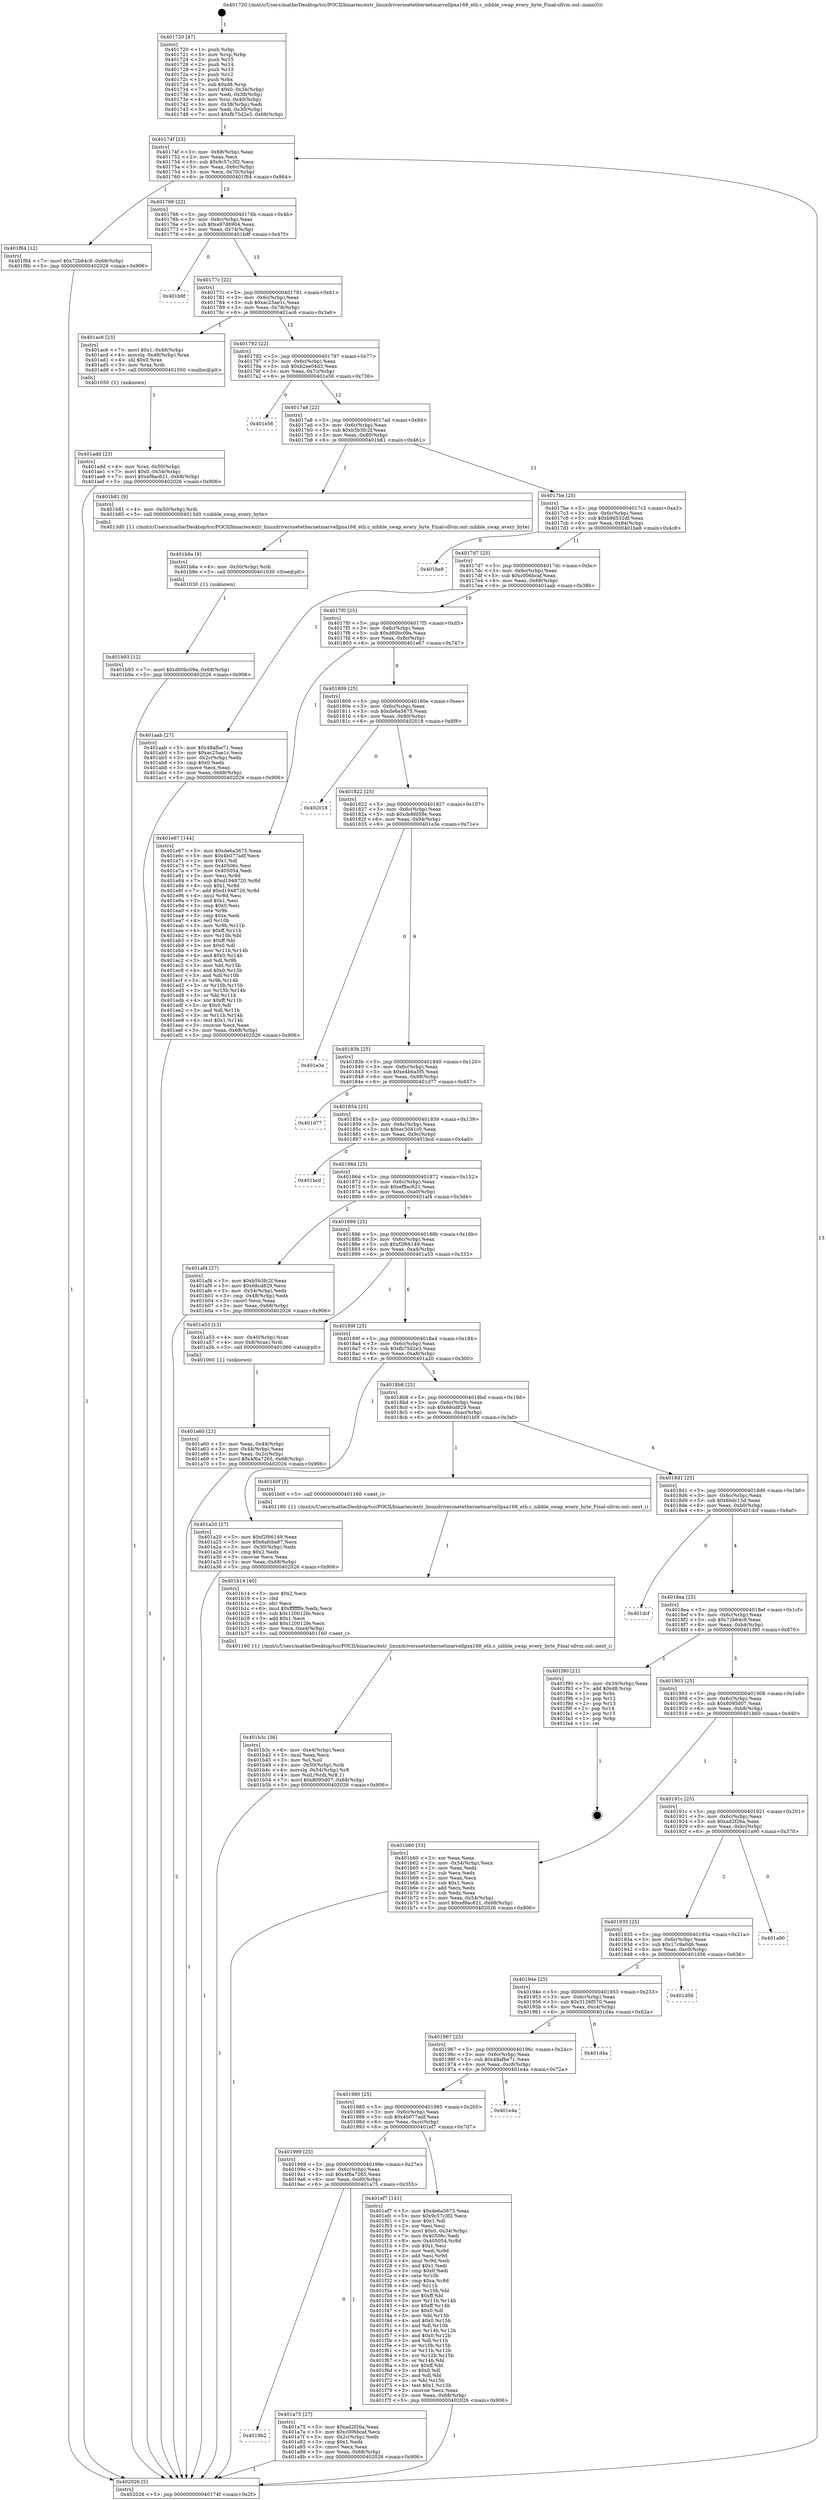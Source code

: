 digraph "0x401720" {
  label = "0x401720 (/mnt/c/Users/mathe/Desktop/tcc/POCII/binaries/extr_linuxdriversnetethernetmarvellpxa168_eth.c_nibble_swap_every_byte_Final-ollvm.out::main(0))"
  labelloc = "t"
  node[shape=record]

  Entry [label="",width=0.3,height=0.3,shape=circle,fillcolor=black,style=filled]
  "0x40174f" [label="{
     0x40174f [23]\l
     | [instrs]\l
     &nbsp;&nbsp;0x40174f \<+3\>: mov -0x68(%rbp),%eax\l
     &nbsp;&nbsp;0x401752 \<+2\>: mov %eax,%ecx\l
     &nbsp;&nbsp;0x401754 \<+6\>: sub $0x9c57c3f2,%ecx\l
     &nbsp;&nbsp;0x40175a \<+3\>: mov %eax,-0x6c(%rbp)\l
     &nbsp;&nbsp;0x40175d \<+3\>: mov %ecx,-0x70(%rbp)\l
     &nbsp;&nbsp;0x401760 \<+6\>: je 0000000000401f84 \<main+0x864\>\l
  }"]
  "0x401f84" [label="{
     0x401f84 [12]\l
     | [instrs]\l
     &nbsp;&nbsp;0x401f84 \<+7\>: movl $0x72b64c9,-0x68(%rbp)\l
     &nbsp;&nbsp;0x401f8b \<+5\>: jmp 0000000000402026 \<main+0x906\>\l
  }"]
  "0x401766" [label="{
     0x401766 [22]\l
     | [instrs]\l
     &nbsp;&nbsp;0x401766 \<+5\>: jmp 000000000040176b \<main+0x4b\>\l
     &nbsp;&nbsp;0x40176b \<+3\>: mov -0x6c(%rbp),%eax\l
     &nbsp;&nbsp;0x40176e \<+5\>: sub $0xa97d6904,%eax\l
     &nbsp;&nbsp;0x401773 \<+3\>: mov %eax,-0x74(%rbp)\l
     &nbsp;&nbsp;0x401776 \<+6\>: je 0000000000401b9f \<main+0x47f\>\l
  }"]
  Exit [label="",width=0.3,height=0.3,shape=circle,fillcolor=black,style=filled,peripheries=2]
  "0x401b9f" [label="{
     0x401b9f\l
  }", style=dashed]
  "0x40177c" [label="{
     0x40177c [22]\l
     | [instrs]\l
     &nbsp;&nbsp;0x40177c \<+5\>: jmp 0000000000401781 \<main+0x61\>\l
     &nbsp;&nbsp;0x401781 \<+3\>: mov -0x6c(%rbp),%eax\l
     &nbsp;&nbsp;0x401784 \<+5\>: sub $0xac25ae1c,%eax\l
     &nbsp;&nbsp;0x401789 \<+3\>: mov %eax,-0x78(%rbp)\l
     &nbsp;&nbsp;0x40178c \<+6\>: je 0000000000401ac6 \<main+0x3a6\>\l
  }"]
  "0x401b93" [label="{
     0x401b93 [12]\l
     | [instrs]\l
     &nbsp;&nbsp;0x401b93 \<+7\>: movl $0xd60bc09a,-0x68(%rbp)\l
     &nbsp;&nbsp;0x401b9a \<+5\>: jmp 0000000000402026 \<main+0x906\>\l
  }"]
  "0x401ac6" [label="{
     0x401ac6 [23]\l
     | [instrs]\l
     &nbsp;&nbsp;0x401ac6 \<+7\>: movl $0x1,-0x48(%rbp)\l
     &nbsp;&nbsp;0x401acd \<+4\>: movslq -0x48(%rbp),%rax\l
     &nbsp;&nbsp;0x401ad1 \<+4\>: shl $0x0,%rax\l
     &nbsp;&nbsp;0x401ad5 \<+3\>: mov %rax,%rdi\l
     &nbsp;&nbsp;0x401ad8 \<+5\>: call 0000000000401050 \<malloc@plt\>\l
     | [calls]\l
     &nbsp;&nbsp;0x401050 \{1\} (unknown)\l
  }"]
  "0x401792" [label="{
     0x401792 [22]\l
     | [instrs]\l
     &nbsp;&nbsp;0x401792 \<+5\>: jmp 0000000000401797 \<main+0x77\>\l
     &nbsp;&nbsp;0x401797 \<+3\>: mov -0x6c(%rbp),%eax\l
     &nbsp;&nbsp;0x40179a \<+5\>: sub $0xb2ee04d3,%eax\l
     &nbsp;&nbsp;0x40179f \<+3\>: mov %eax,-0x7c(%rbp)\l
     &nbsp;&nbsp;0x4017a2 \<+6\>: je 0000000000401e56 \<main+0x736\>\l
  }"]
  "0x401b8a" [label="{
     0x401b8a [9]\l
     | [instrs]\l
     &nbsp;&nbsp;0x401b8a \<+4\>: mov -0x50(%rbp),%rdi\l
     &nbsp;&nbsp;0x401b8e \<+5\>: call 0000000000401030 \<free@plt\>\l
     | [calls]\l
     &nbsp;&nbsp;0x401030 \{1\} (unknown)\l
  }"]
  "0x401e56" [label="{
     0x401e56\l
  }", style=dashed]
  "0x4017a8" [label="{
     0x4017a8 [22]\l
     | [instrs]\l
     &nbsp;&nbsp;0x4017a8 \<+5\>: jmp 00000000004017ad \<main+0x8d\>\l
     &nbsp;&nbsp;0x4017ad \<+3\>: mov -0x6c(%rbp),%eax\l
     &nbsp;&nbsp;0x4017b0 \<+5\>: sub $0xb5b3fc2f,%eax\l
     &nbsp;&nbsp;0x4017b5 \<+3\>: mov %eax,-0x80(%rbp)\l
     &nbsp;&nbsp;0x4017b8 \<+6\>: je 0000000000401b81 \<main+0x461\>\l
  }"]
  "0x401b3c" [label="{
     0x401b3c [36]\l
     | [instrs]\l
     &nbsp;&nbsp;0x401b3c \<+6\>: mov -0xe4(%rbp),%ecx\l
     &nbsp;&nbsp;0x401b42 \<+3\>: imul %eax,%ecx\l
     &nbsp;&nbsp;0x401b45 \<+3\>: mov %cl,%sil\l
     &nbsp;&nbsp;0x401b48 \<+4\>: mov -0x50(%rbp),%rdi\l
     &nbsp;&nbsp;0x401b4c \<+4\>: movslq -0x54(%rbp),%r8\l
     &nbsp;&nbsp;0x401b50 \<+4\>: mov %sil,(%rdi,%r8,1)\l
     &nbsp;&nbsp;0x401b54 \<+7\>: movl $0x8095d07,-0x68(%rbp)\l
     &nbsp;&nbsp;0x401b5b \<+5\>: jmp 0000000000402026 \<main+0x906\>\l
  }"]
  "0x401b81" [label="{
     0x401b81 [9]\l
     | [instrs]\l
     &nbsp;&nbsp;0x401b81 \<+4\>: mov -0x50(%rbp),%rdi\l
     &nbsp;&nbsp;0x401b85 \<+5\>: call 00000000004013d0 \<nibble_swap_every_byte\>\l
     | [calls]\l
     &nbsp;&nbsp;0x4013d0 \{1\} (/mnt/c/Users/mathe/Desktop/tcc/POCII/binaries/extr_linuxdriversnetethernetmarvellpxa168_eth.c_nibble_swap_every_byte_Final-ollvm.out::nibble_swap_every_byte)\l
  }"]
  "0x4017be" [label="{
     0x4017be [25]\l
     | [instrs]\l
     &nbsp;&nbsp;0x4017be \<+5\>: jmp 00000000004017c3 \<main+0xa3\>\l
     &nbsp;&nbsp;0x4017c3 \<+3\>: mov -0x6c(%rbp),%eax\l
     &nbsp;&nbsp;0x4017c6 \<+5\>: sub $0xb9d532df,%eax\l
     &nbsp;&nbsp;0x4017cb \<+6\>: mov %eax,-0x84(%rbp)\l
     &nbsp;&nbsp;0x4017d1 \<+6\>: je 0000000000401be8 \<main+0x4c8\>\l
  }"]
  "0x401b14" [label="{
     0x401b14 [40]\l
     | [instrs]\l
     &nbsp;&nbsp;0x401b14 \<+5\>: mov $0x2,%ecx\l
     &nbsp;&nbsp;0x401b19 \<+1\>: cltd\l
     &nbsp;&nbsp;0x401b1a \<+2\>: idiv %ecx\l
     &nbsp;&nbsp;0x401b1c \<+6\>: imul $0xfffffffe,%edx,%ecx\l
     &nbsp;&nbsp;0x401b22 \<+6\>: sub $0x120012fe,%ecx\l
     &nbsp;&nbsp;0x401b28 \<+3\>: add $0x1,%ecx\l
     &nbsp;&nbsp;0x401b2b \<+6\>: add $0x120012fe,%ecx\l
     &nbsp;&nbsp;0x401b31 \<+6\>: mov %ecx,-0xe4(%rbp)\l
     &nbsp;&nbsp;0x401b37 \<+5\>: call 0000000000401160 \<next_i\>\l
     | [calls]\l
     &nbsp;&nbsp;0x401160 \{1\} (/mnt/c/Users/mathe/Desktop/tcc/POCII/binaries/extr_linuxdriversnetethernetmarvellpxa168_eth.c_nibble_swap_every_byte_Final-ollvm.out::next_i)\l
  }"]
  "0x401be8" [label="{
     0x401be8\l
  }", style=dashed]
  "0x4017d7" [label="{
     0x4017d7 [25]\l
     | [instrs]\l
     &nbsp;&nbsp;0x4017d7 \<+5\>: jmp 00000000004017dc \<main+0xbc\>\l
     &nbsp;&nbsp;0x4017dc \<+3\>: mov -0x6c(%rbp),%eax\l
     &nbsp;&nbsp;0x4017df \<+5\>: sub $0xc006bcaf,%eax\l
     &nbsp;&nbsp;0x4017e4 \<+6\>: mov %eax,-0x88(%rbp)\l
     &nbsp;&nbsp;0x4017ea \<+6\>: je 0000000000401aab \<main+0x38b\>\l
  }"]
  "0x401add" [label="{
     0x401add [23]\l
     | [instrs]\l
     &nbsp;&nbsp;0x401add \<+4\>: mov %rax,-0x50(%rbp)\l
     &nbsp;&nbsp;0x401ae1 \<+7\>: movl $0x0,-0x54(%rbp)\l
     &nbsp;&nbsp;0x401ae8 \<+7\>: movl $0xef8ac621,-0x68(%rbp)\l
     &nbsp;&nbsp;0x401aef \<+5\>: jmp 0000000000402026 \<main+0x906\>\l
  }"]
  "0x401aab" [label="{
     0x401aab [27]\l
     | [instrs]\l
     &nbsp;&nbsp;0x401aab \<+5\>: mov $0x48afbe71,%eax\l
     &nbsp;&nbsp;0x401ab0 \<+5\>: mov $0xac25ae1c,%ecx\l
     &nbsp;&nbsp;0x401ab5 \<+3\>: mov -0x2c(%rbp),%edx\l
     &nbsp;&nbsp;0x401ab8 \<+3\>: cmp $0x0,%edx\l
     &nbsp;&nbsp;0x401abb \<+3\>: cmove %ecx,%eax\l
     &nbsp;&nbsp;0x401abe \<+3\>: mov %eax,-0x68(%rbp)\l
     &nbsp;&nbsp;0x401ac1 \<+5\>: jmp 0000000000402026 \<main+0x906\>\l
  }"]
  "0x4017f0" [label="{
     0x4017f0 [25]\l
     | [instrs]\l
     &nbsp;&nbsp;0x4017f0 \<+5\>: jmp 00000000004017f5 \<main+0xd5\>\l
     &nbsp;&nbsp;0x4017f5 \<+3\>: mov -0x6c(%rbp),%eax\l
     &nbsp;&nbsp;0x4017f8 \<+5\>: sub $0xd60bc09a,%eax\l
     &nbsp;&nbsp;0x4017fd \<+6\>: mov %eax,-0x8c(%rbp)\l
     &nbsp;&nbsp;0x401803 \<+6\>: je 0000000000401e67 \<main+0x747\>\l
  }"]
  "0x4019b2" [label="{
     0x4019b2\l
  }", style=dashed]
  "0x401e67" [label="{
     0x401e67 [144]\l
     | [instrs]\l
     &nbsp;&nbsp;0x401e67 \<+5\>: mov $0xde6a5675,%eax\l
     &nbsp;&nbsp;0x401e6c \<+5\>: mov $0x4b077adf,%ecx\l
     &nbsp;&nbsp;0x401e71 \<+2\>: mov $0x1,%dl\l
     &nbsp;&nbsp;0x401e73 \<+7\>: mov 0x40506c,%esi\l
     &nbsp;&nbsp;0x401e7a \<+7\>: mov 0x405054,%edi\l
     &nbsp;&nbsp;0x401e81 \<+3\>: mov %esi,%r8d\l
     &nbsp;&nbsp;0x401e84 \<+7\>: sub $0xd1948720,%r8d\l
     &nbsp;&nbsp;0x401e8b \<+4\>: sub $0x1,%r8d\l
     &nbsp;&nbsp;0x401e8f \<+7\>: add $0xd1948720,%r8d\l
     &nbsp;&nbsp;0x401e96 \<+4\>: imul %r8d,%esi\l
     &nbsp;&nbsp;0x401e9a \<+3\>: and $0x1,%esi\l
     &nbsp;&nbsp;0x401e9d \<+3\>: cmp $0x0,%esi\l
     &nbsp;&nbsp;0x401ea0 \<+4\>: sete %r9b\l
     &nbsp;&nbsp;0x401ea4 \<+3\>: cmp $0xa,%edi\l
     &nbsp;&nbsp;0x401ea7 \<+4\>: setl %r10b\l
     &nbsp;&nbsp;0x401eab \<+3\>: mov %r9b,%r11b\l
     &nbsp;&nbsp;0x401eae \<+4\>: xor $0xff,%r11b\l
     &nbsp;&nbsp;0x401eb2 \<+3\>: mov %r10b,%bl\l
     &nbsp;&nbsp;0x401eb5 \<+3\>: xor $0xff,%bl\l
     &nbsp;&nbsp;0x401eb8 \<+3\>: xor $0x0,%dl\l
     &nbsp;&nbsp;0x401ebb \<+3\>: mov %r11b,%r14b\l
     &nbsp;&nbsp;0x401ebe \<+4\>: and $0x0,%r14b\l
     &nbsp;&nbsp;0x401ec2 \<+3\>: and %dl,%r9b\l
     &nbsp;&nbsp;0x401ec5 \<+3\>: mov %bl,%r15b\l
     &nbsp;&nbsp;0x401ec8 \<+4\>: and $0x0,%r15b\l
     &nbsp;&nbsp;0x401ecc \<+3\>: and %dl,%r10b\l
     &nbsp;&nbsp;0x401ecf \<+3\>: or %r9b,%r14b\l
     &nbsp;&nbsp;0x401ed2 \<+3\>: or %r10b,%r15b\l
     &nbsp;&nbsp;0x401ed5 \<+3\>: xor %r15b,%r14b\l
     &nbsp;&nbsp;0x401ed8 \<+3\>: or %bl,%r11b\l
     &nbsp;&nbsp;0x401edb \<+4\>: xor $0xff,%r11b\l
     &nbsp;&nbsp;0x401edf \<+3\>: or $0x0,%dl\l
     &nbsp;&nbsp;0x401ee2 \<+3\>: and %dl,%r11b\l
     &nbsp;&nbsp;0x401ee5 \<+3\>: or %r11b,%r14b\l
     &nbsp;&nbsp;0x401ee8 \<+4\>: test $0x1,%r14b\l
     &nbsp;&nbsp;0x401eec \<+3\>: cmovne %ecx,%eax\l
     &nbsp;&nbsp;0x401eef \<+3\>: mov %eax,-0x68(%rbp)\l
     &nbsp;&nbsp;0x401ef2 \<+5\>: jmp 0000000000402026 \<main+0x906\>\l
  }"]
  "0x401809" [label="{
     0x401809 [25]\l
     | [instrs]\l
     &nbsp;&nbsp;0x401809 \<+5\>: jmp 000000000040180e \<main+0xee\>\l
     &nbsp;&nbsp;0x40180e \<+3\>: mov -0x6c(%rbp),%eax\l
     &nbsp;&nbsp;0x401811 \<+5\>: sub $0xde6a5675,%eax\l
     &nbsp;&nbsp;0x401816 \<+6\>: mov %eax,-0x90(%rbp)\l
     &nbsp;&nbsp;0x40181c \<+6\>: je 0000000000402018 \<main+0x8f8\>\l
  }"]
  "0x401a75" [label="{
     0x401a75 [27]\l
     | [instrs]\l
     &nbsp;&nbsp;0x401a75 \<+5\>: mov $0xad2f26a,%eax\l
     &nbsp;&nbsp;0x401a7a \<+5\>: mov $0xc006bcaf,%ecx\l
     &nbsp;&nbsp;0x401a7f \<+3\>: mov -0x2c(%rbp),%edx\l
     &nbsp;&nbsp;0x401a82 \<+3\>: cmp $0x1,%edx\l
     &nbsp;&nbsp;0x401a85 \<+3\>: cmovl %ecx,%eax\l
     &nbsp;&nbsp;0x401a88 \<+3\>: mov %eax,-0x68(%rbp)\l
     &nbsp;&nbsp;0x401a8b \<+5\>: jmp 0000000000402026 \<main+0x906\>\l
  }"]
  "0x402018" [label="{
     0x402018\l
  }", style=dashed]
  "0x401822" [label="{
     0x401822 [25]\l
     | [instrs]\l
     &nbsp;&nbsp;0x401822 \<+5\>: jmp 0000000000401827 \<main+0x107\>\l
     &nbsp;&nbsp;0x401827 \<+3\>: mov -0x6c(%rbp),%eax\l
     &nbsp;&nbsp;0x40182a \<+5\>: sub $0xde8fd59e,%eax\l
     &nbsp;&nbsp;0x40182f \<+6\>: mov %eax,-0x94(%rbp)\l
     &nbsp;&nbsp;0x401835 \<+6\>: je 0000000000401e3e \<main+0x71e\>\l
  }"]
  "0x401999" [label="{
     0x401999 [25]\l
     | [instrs]\l
     &nbsp;&nbsp;0x401999 \<+5\>: jmp 000000000040199e \<main+0x27e\>\l
     &nbsp;&nbsp;0x40199e \<+3\>: mov -0x6c(%rbp),%eax\l
     &nbsp;&nbsp;0x4019a1 \<+5\>: sub $0x4f6a7265,%eax\l
     &nbsp;&nbsp;0x4019a6 \<+6\>: mov %eax,-0xd0(%rbp)\l
     &nbsp;&nbsp;0x4019ac \<+6\>: je 0000000000401a75 \<main+0x355\>\l
  }"]
  "0x401e3e" [label="{
     0x401e3e\l
  }", style=dashed]
  "0x40183b" [label="{
     0x40183b [25]\l
     | [instrs]\l
     &nbsp;&nbsp;0x40183b \<+5\>: jmp 0000000000401840 \<main+0x120\>\l
     &nbsp;&nbsp;0x401840 \<+3\>: mov -0x6c(%rbp),%eax\l
     &nbsp;&nbsp;0x401843 \<+5\>: sub $0xe4b6a5f5,%eax\l
     &nbsp;&nbsp;0x401848 \<+6\>: mov %eax,-0x98(%rbp)\l
     &nbsp;&nbsp;0x40184e \<+6\>: je 0000000000401d77 \<main+0x657\>\l
  }"]
  "0x401ef7" [label="{
     0x401ef7 [141]\l
     | [instrs]\l
     &nbsp;&nbsp;0x401ef7 \<+5\>: mov $0xde6a5675,%eax\l
     &nbsp;&nbsp;0x401efc \<+5\>: mov $0x9c57c3f2,%ecx\l
     &nbsp;&nbsp;0x401f01 \<+2\>: mov $0x1,%dl\l
     &nbsp;&nbsp;0x401f03 \<+2\>: xor %esi,%esi\l
     &nbsp;&nbsp;0x401f05 \<+7\>: movl $0x0,-0x34(%rbp)\l
     &nbsp;&nbsp;0x401f0c \<+7\>: mov 0x40506c,%edi\l
     &nbsp;&nbsp;0x401f13 \<+8\>: mov 0x405054,%r8d\l
     &nbsp;&nbsp;0x401f1b \<+3\>: sub $0x1,%esi\l
     &nbsp;&nbsp;0x401f1e \<+3\>: mov %edi,%r9d\l
     &nbsp;&nbsp;0x401f21 \<+3\>: add %esi,%r9d\l
     &nbsp;&nbsp;0x401f24 \<+4\>: imul %r9d,%edi\l
     &nbsp;&nbsp;0x401f28 \<+3\>: and $0x1,%edi\l
     &nbsp;&nbsp;0x401f2b \<+3\>: cmp $0x0,%edi\l
     &nbsp;&nbsp;0x401f2e \<+4\>: sete %r10b\l
     &nbsp;&nbsp;0x401f32 \<+4\>: cmp $0xa,%r8d\l
     &nbsp;&nbsp;0x401f36 \<+4\>: setl %r11b\l
     &nbsp;&nbsp;0x401f3a \<+3\>: mov %r10b,%bl\l
     &nbsp;&nbsp;0x401f3d \<+3\>: xor $0xff,%bl\l
     &nbsp;&nbsp;0x401f40 \<+3\>: mov %r11b,%r14b\l
     &nbsp;&nbsp;0x401f43 \<+4\>: xor $0xff,%r14b\l
     &nbsp;&nbsp;0x401f47 \<+3\>: xor $0x0,%dl\l
     &nbsp;&nbsp;0x401f4a \<+3\>: mov %bl,%r15b\l
     &nbsp;&nbsp;0x401f4d \<+4\>: and $0x0,%r15b\l
     &nbsp;&nbsp;0x401f51 \<+3\>: and %dl,%r10b\l
     &nbsp;&nbsp;0x401f54 \<+3\>: mov %r14b,%r12b\l
     &nbsp;&nbsp;0x401f57 \<+4\>: and $0x0,%r12b\l
     &nbsp;&nbsp;0x401f5b \<+3\>: and %dl,%r11b\l
     &nbsp;&nbsp;0x401f5e \<+3\>: or %r10b,%r15b\l
     &nbsp;&nbsp;0x401f61 \<+3\>: or %r11b,%r12b\l
     &nbsp;&nbsp;0x401f64 \<+3\>: xor %r12b,%r15b\l
     &nbsp;&nbsp;0x401f67 \<+3\>: or %r14b,%bl\l
     &nbsp;&nbsp;0x401f6a \<+3\>: xor $0xff,%bl\l
     &nbsp;&nbsp;0x401f6d \<+3\>: or $0x0,%dl\l
     &nbsp;&nbsp;0x401f70 \<+2\>: and %dl,%bl\l
     &nbsp;&nbsp;0x401f72 \<+3\>: or %bl,%r15b\l
     &nbsp;&nbsp;0x401f75 \<+4\>: test $0x1,%r15b\l
     &nbsp;&nbsp;0x401f79 \<+3\>: cmovne %ecx,%eax\l
     &nbsp;&nbsp;0x401f7c \<+3\>: mov %eax,-0x68(%rbp)\l
     &nbsp;&nbsp;0x401f7f \<+5\>: jmp 0000000000402026 \<main+0x906\>\l
  }"]
  "0x401d77" [label="{
     0x401d77\l
  }", style=dashed]
  "0x401854" [label="{
     0x401854 [25]\l
     | [instrs]\l
     &nbsp;&nbsp;0x401854 \<+5\>: jmp 0000000000401859 \<main+0x139\>\l
     &nbsp;&nbsp;0x401859 \<+3\>: mov -0x6c(%rbp),%eax\l
     &nbsp;&nbsp;0x40185c \<+5\>: sub $0xec3041c0,%eax\l
     &nbsp;&nbsp;0x401861 \<+6\>: mov %eax,-0x9c(%rbp)\l
     &nbsp;&nbsp;0x401867 \<+6\>: je 0000000000401bcd \<main+0x4ad\>\l
  }"]
  "0x401980" [label="{
     0x401980 [25]\l
     | [instrs]\l
     &nbsp;&nbsp;0x401980 \<+5\>: jmp 0000000000401985 \<main+0x265\>\l
     &nbsp;&nbsp;0x401985 \<+3\>: mov -0x6c(%rbp),%eax\l
     &nbsp;&nbsp;0x401988 \<+5\>: sub $0x4b077adf,%eax\l
     &nbsp;&nbsp;0x40198d \<+6\>: mov %eax,-0xcc(%rbp)\l
     &nbsp;&nbsp;0x401993 \<+6\>: je 0000000000401ef7 \<main+0x7d7\>\l
  }"]
  "0x401bcd" [label="{
     0x401bcd\l
  }", style=dashed]
  "0x40186d" [label="{
     0x40186d [25]\l
     | [instrs]\l
     &nbsp;&nbsp;0x40186d \<+5\>: jmp 0000000000401872 \<main+0x152\>\l
     &nbsp;&nbsp;0x401872 \<+3\>: mov -0x6c(%rbp),%eax\l
     &nbsp;&nbsp;0x401875 \<+5\>: sub $0xef8ac621,%eax\l
     &nbsp;&nbsp;0x40187a \<+6\>: mov %eax,-0xa0(%rbp)\l
     &nbsp;&nbsp;0x401880 \<+6\>: je 0000000000401af4 \<main+0x3d4\>\l
  }"]
  "0x401e4a" [label="{
     0x401e4a\l
  }", style=dashed]
  "0x401af4" [label="{
     0x401af4 [27]\l
     | [instrs]\l
     &nbsp;&nbsp;0x401af4 \<+5\>: mov $0xb5b3fc2f,%eax\l
     &nbsp;&nbsp;0x401af9 \<+5\>: mov $0x68cd829,%ecx\l
     &nbsp;&nbsp;0x401afe \<+3\>: mov -0x54(%rbp),%edx\l
     &nbsp;&nbsp;0x401b01 \<+3\>: cmp -0x48(%rbp),%edx\l
     &nbsp;&nbsp;0x401b04 \<+3\>: cmovl %ecx,%eax\l
     &nbsp;&nbsp;0x401b07 \<+3\>: mov %eax,-0x68(%rbp)\l
     &nbsp;&nbsp;0x401b0a \<+5\>: jmp 0000000000402026 \<main+0x906\>\l
  }"]
  "0x401886" [label="{
     0x401886 [25]\l
     | [instrs]\l
     &nbsp;&nbsp;0x401886 \<+5\>: jmp 000000000040188b \<main+0x16b\>\l
     &nbsp;&nbsp;0x40188b \<+3\>: mov -0x6c(%rbp),%eax\l
     &nbsp;&nbsp;0x40188e \<+5\>: sub $0xf2f66149,%eax\l
     &nbsp;&nbsp;0x401893 \<+6\>: mov %eax,-0xa4(%rbp)\l
     &nbsp;&nbsp;0x401899 \<+6\>: je 0000000000401a53 \<main+0x333\>\l
  }"]
  "0x401967" [label="{
     0x401967 [25]\l
     | [instrs]\l
     &nbsp;&nbsp;0x401967 \<+5\>: jmp 000000000040196c \<main+0x24c\>\l
     &nbsp;&nbsp;0x40196c \<+3\>: mov -0x6c(%rbp),%eax\l
     &nbsp;&nbsp;0x40196f \<+5\>: sub $0x48afbe71,%eax\l
     &nbsp;&nbsp;0x401974 \<+6\>: mov %eax,-0xc8(%rbp)\l
     &nbsp;&nbsp;0x40197a \<+6\>: je 0000000000401e4a \<main+0x72a\>\l
  }"]
  "0x401a53" [label="{
     0x401a53 [13]\l
     | [instrs]\l
     &nbsp;&nbsp;0x401a53 \<+4\>: mov -0x40(%rbp),%rax\l
     &nbsp;&nbsp;0x401a57 \<+4\>: mov 0x8(%rax),%rdi\l
     &nbsp;&nbsp;0x401a5b \<+5\>: call 0000000000401060 \<atoi@plt\>\l
     | [calls]\l
     &nbsp;&nbsp;0x401060 \{1\} (unknown)\l
  }"]
  "0x40189f" [label="{
     0x40189f [25]\l
     | [instrs]\l
     &nbsp;&nbsp;0x40189f \<+5\>: jmp 00000000004018a4 \<main+0x184\>\l
     &nbsp;&nbsp;0x4018a4 \<+3\>: mov -0x6c(%rbp),%eax\l
     &nbsp;&nbsp;0x4018a7 \<+5\>: sub $0xfb75d2e3,%eax\l
     &nbsp;&nbsp;0x4018ac \<+6\>: mov %eax,-0xa8(%rbp)\l
     &nbsp;&nbsp;0x4018b2 \<+6\>: je 0000000000401a20 \<main+0x300\>\l
  }"]
  "0x401d4a" [label="{
     0x401d4a\l
  }", style=dashed]
  "0x401a20" [label="{
     0x401a20 [27]\l
     | [instrs]\l
     &nbsp;&nbsp;0x401a20 \<+5\>: mov $0xf2f66149,%eax\l
     &nbsp;&nbsp;0x401a25 \<+5\>: mov $0x6afcba87,%ecx\l
     &nbsp;&nbsp;0x401a2a \<+3\>: mov -0x30(%rbp),%edx\l
     &nbsp;&nbsp;0x401a2d \<+3\>: cmp $0x2,%edx\l
     &nbsp;&nbsp;0x401a30 \<+3\>: cmovne %ecx,%eax\l
     &nbsp;&nbsp;0x401a33 \<+3\>: mov %eax,-0x68(%rbp)\l
     &nbsp;&nbsp;0x401a36 \<+5\>: jmp 0000000000402026 \<main+0x906\>\l
  }"]
  "0x4018b8" [label="{
     0x4018b8 [25]\l
     | [instrs]\l
     &nbsp;&nbsp;0x4018b8 \<+5\>: jmp 00000000004018bd \<main+0x19d\>\l
     &nbsp;&nbsp;0x4018bd \<+3\>: mov -0x6c(%rbp),%eax\l
     &nbsp;&nbsp;0x4018c0 \<+5\>: sub $0x68cd829,%eax\l
     &nbsp;&nbsp;0x4018c5 \<+6\>: mov %eax,-0xac(%rbp)\l
     &nbsp;&nbsp;0x4018cb \<+6\>: je 0000000000401b0f \<main+0x3ef\>\l
  }"]
  "0x402026" [label="{
     0x402026 [5]\l
     | [instrs]\l
     &nbsp;&nbsp;0x402026 \<+5\>: jmp 000000000040174f \<main+0x2f\>\l
  }"]
  "0x401720" [label="{
     0x401720 [47]\l
     | [instrs]\l
     &nbsp;&nbsp;0x401720 \<+1\>: push %rbp\l
     &nbsp;&nbsp;0x401721 \<+3\>: mov %rsp,%rbp\l
     &nbsp;&nbsp;0x401724 \<+2\>: push %r15\l
     &nbsp;&nbsp;0x401726 \<+2\>: push %r14\l
     &nbsp;&nbsp;0x401728 \<+2\>: push %r13\l
     &nbsp;&nbsp;0x40172a \<+2\>: push %r12\l
     &nbsp;&nbsp;0x40172c \<+1\>: push %rbx\l
     &nbsp;&nbsp;0x40172d \<+7\>: sub $0xd8,%rsp\l
     &nbsp;&nbsp;0x401734 \<+7\>: movl $0x0,-0x34(%rbp)\l
     &nbsp;&nbsp;0x40173b \<+3\>: mov %edi,-0x38(%rbp)\l
     &nbsp;&nbsp;0x40173e \<+4\>: mov %rsi,-0x40(%rbp)\l
     &nbsp;&nbsp;0x401742 \<+3\>: mov -0x38(%rbp),%edi\l
     &nbsp;&nbsp;0x401745 \<+3\>: mov %edi,-0x30(%rbp)\l
     &nbsp;&nbsp;0x401748 \<+7\>: movl $0xfb75d2e3,-0x68(%rbp)\l
  }"]
  "0x401a60" [label="{
     0x401a60 [21]\l
     | [instrs]\l
     &nbsp;&nbsp;0x401a60 \<+3\>: mov %eax,-0x44(%rbp)\l
     &nbsp;&nbsp;0x401a63 \<+3\>: mov -0x44(%rbp),%eax\l
     &nbsp;&nbsp;0x401a66 \<+3\>: mov %eax,-0x2c(%rbp)\l
     &nbsp;&nbsp;0x401a69 \<+7\>: movl $0x4f6a7265,-0x68(%rbp)\l
     &nbsp;&nbsp;0x401a70 \<+5\>: jmp 0000000000402026 \<main+0x906\>\l
  }"]
  "0x40194e" [label="{
     0x40194e [25]\l
     | [instrs]\l
     &nbsp;&nbsp;0x40194e \<+5\>: jmp 0000000000401953 \<main+0x233\>\l
     &nbsp;&nbsp;0x401953 \<+3\>: mov -0x6c(%rbp),%eax\l
     &nbsp;&nbsp;0x401956 \<+5\>: sub $0x3126f570,%eax\l
     &nbsp;&nbsp;0x40195b \<+6\>: mov %eax,-0xc4(%rbp)\l
     &nbsp;&nbsp;0x401961 \<+6\>: je 0000000000401d4a \<main+0x62a\>\l
  }"]
  "0x401b0f" [label="{
     0x401b0f [5]\l
     | [instrs]\l
     &nbsp;&nbsp;0x401b0f \<+5\>: call 0000000000401160 \<next_i\>\l
     | [calls]\l
     &nbsp;&nbsp;0x401160 \{1\} (/mnt/c/Users/mathe/Desktop/tcc/POCII/binaries/extr_linuxdriversnetethernetmarvellpxa168_eth.c_nibble_swap_every_byte_Final-ollvm.out::next_i)\l
  }"]
  "0x4018d1" [label="{
     0x4018d1 [25]\l
     | [instrs]\l
     &nbsp;&nbsp;0x4018d1 \<+5\>: jmp 00000000004018d6 \<main+0x1b6\>\l
     &nbsp;&nbsp;0x4018d6 \<+3\>: mov -0x6c(%rbp),%eax\l
     &nbsp;&nbsp;0x4018d9 \<+5\>: sub $0x6bdc15d,%eax\l
     &nbsp;&nbsp;0x4018de \<+6\>: mov %eax,-0xb0(%rbp)\l
     &nbsp;&nbsp;0x4018e4 \<+6\>: je 0000000000401dcf \<main+0x6af\>\l
  }"]
  "0x401d56" [label="{
     0x401d56\l
  }", style=dashed]
  "0x401dcf" [label="{
     0x401dcf\l
  }", style=dashed]
  "0x4018ea" [label="{
     0x4018ea [25]\l
     | [instrs]\l
     &nbsp;&nbsp;0x4018ea \<+5\>: jmp 00000000004018ef \<main+0x1cf\>\l
     &nbsp;&nbsp;0x4018ef \<+3\>: mov -0x6c(%rbp),%eax\l
     &nbsp;&nbsp;0x4018f2 \<+5\>: sub $0x72b64c9,%eax\l
     &nbsp;&nbsp;0x4018f7 \<+6\>: mov %eax,-0xb4(%rbp)\l
     &nbsp;&nbsp;0x4018fd \<+6\>: je 0000000000401f90 \<main+0x870\>\l
  }"]
  "0x401935" [label="{
     0x401935 [25]\l
     | [instrs]\l
     &nbsp;&nbsp;0x401935 \<+5\>: jmp 000000000040193a \<main+0x21a\>\l
     &nbsp;&nbsp;0x40193a \<+3\>: mov -0x6c(%rbp),%eax\l
     &nbsp;&nbsp;0x40193d \<+5\>: sub $0x17c9a0d6,%eax\l
     &nbsp;&nbsp;0x401942 \<+6\>: mov %eax,-0xc0(%rbp)\l
     &nbsp;&nbsp;0x401948 \<+6\>: je 0000000000401d56 \<main+0x636\>\l
  }"]
  "0x401f90" [label="{
     0x401f90 [21]\l
     | [instrs]\l
     &nbsp;&nbsp;0x401f90 \<+3\>: mov -0x34(%rbp),%eax\l
     &nbsp;&nbsp;0x401f93 \<+7\>: add $0xd8,%rsp\l
     &nbsp;&nbsp;0x401f9a \<+1\>: pop %rbx\l
     &nbsp;&nbsp;0x401f9b \<+2\>: pop %r12\l
     &nbsp;&nbsp;0x401f9d \<+2\>: pop %r13\l
     &nbsp;&nbsp;0x401f9f \<+2\>: pop %r14\l
     &nbsp;&nbsp;0x401fa1 \<+2\>: pop %r15\l
     &nbsp;&nbsp;0x401fa3 \<+1\>: pop %rbp\l
     &nbsp;&nbsp;0x401fa4 \<+1\>: ret\l
  }"]
  "0x401903" [label="{
     0x401903 [25]\l
     | [instrs]\l
     &nbsp;&nbsp;0x401903 \<+5\>: jmp 0000000000401908 \<main+0x1e8\>\l
     &nbsp;&nbsp;0x401908 \<+3\>: mov -0x6c(%rbp),%eax\l
     &nbsp;&nbsp;0x40190b \<+5\>: sub $0x8095d07,%eax\l
     &nbsp;&nbsp;0x401910 \<+6\>: mov %eax,-0xb8(%rbp)\l
     &nbsp;&nbsp;0x401916 \<+6\>: je 0000000000401b60 \<main+0x440\>\l
  }"]
  "0x401a90" [label="{
     0x401a90\l
  }", style=dashed]
  "0x401b60" [label="{
     0x401b60 [33]\l
     | [instrs]\l
     &nbsp;&nbsp;0x401b60 \<+2\>: xor %eax,%eax\l
     &nbsp;&nbsp;0x401b62 \<+3\>: mov -0x54(%rbp),%ecx\l
     &nbsp;&nbsp;0x401b65 \<+2\>: mov %eax,%edx\l
     &nbsp;&nbsp;0x401b67 \<+2\>: sub %ecx,%edx\l
     &nbsp;&nbsp;0x401b69 \<+2\>: mov %eax,%ecx\l
     &nbsp;&nbsp;0x401b6b \<+3\>: sub $0x1,%ecx\l
     &nbsp;&nbsp;0x401b6e \<+2\>: add %ecx,%edx\l
     &nbsp;&nbsp;0x401b70 \<+2\>: sub %edx,%eax\l
     &nbsp;&nbsp;0x401b72 \<+3\>: mov %eax,-0x54(%rbp)\l
     &nbsp;&nbsp;0x401b75 \<+7\>: movl $0xef8ac621,-0x68(%rbp)\l
     &nbsp;&nbsp;0x401b7c \<+5\>: jmp 0000000000402026 \<main+0x906\>\l
  }"]
  "0x40191c" [label="{
     0x40191c [25]\l
     | [instrs]\l
     &nbsp;&nbsp;0x40191c \<+5\>: jmp 0000000000401921 \<main+0x201\>\l
     &nbsp;&nbsp;0x401921 \<+3\>: mov -0x6c(%rbp),%eax\l
     &nbsp;&nbsp;0x401924 \<+5\>: sub $0xad2f26a,%eax\l
     &nbsp;&nbsp;0x401929 \<+6\>: mov %eax,-0xbc(%rbp)\l
     &nbsp;&nbsp;0x40192f \<+6\>: je 0000000000401a90 \<main+0x370\>\l
  }"]
  Entry -> "0x401720" [label=" 1"]
  "0x40174f" -> "0x401f84" [label=" 1"]
  "0x40174f" -> "0x401766" [label=" 13"]
  "0x401f90" -> Exit [label=" 1"]
  "0x401766" -> "0x401b9f" [label=" 0"]
  "0x401766" -> "0x40177c" [label=" 13"]
  "0x401f84" -> "0x402026" [label=" 1"]
  "0x40177c" -> "0x401ac6" [label=" 1"]
  "0x40177c" -> "0x401792" [label=" 12"]
  "0x401ef7" -> "0x402026" [label=" 1"]
  "0x401792" -> "0x401e56" [label=" 0"]
  "0x401792" -> "0x4017a8" [label=" 12"]
  "0x401e67" -> "0x402026" [label=" 1"]
  "0x4017a8" -> "0x401b81" [label=" 1"]
  "0x4017a8" -> "0x4017be" [label=" 11"]
  "0x401b93" -> "0x402026" [label=" 1"]
  "0x4017be" -> "0x401be8" [label=" 0"]
  "0x4017be" -> "0x4017d7" [label=" 11"]
  "0x401b8a" -> "0x401b93" [label=" 1"]
  "0x4017d7" -> "0x401aab" [label=" 1"]
  "0x4017d7" -> "0x4017f0" [label=" 10"]
  "0x401b81" -> "0x401b8a" [label=" 1"]
  "0x4017f0" -> "0x401e67" [label=" 1"]
  "0x4017f0" -> "0x401809" [label=" 9"]
  "0x401b60" -> "0x402026" [label=" 1"]
  "0x401809" -> "0x402018" [label=" 0"]
  "0x401809" -> "0x401822" [label=" 9"]
  "0x401b3c" -> "0x402026" [label=" 1"]
  "0x401822" -> "0x401e3e" [label=" 0"]
  "0x401822" -> "0x40183b" [label=" 9"]
  "0x401b0f" -> "0x401b14" [label=" 1"]
  "0x40183b" -> "0x401d77" [label=" 0"]
  "0x40183b" -> "0x401854" [label=" 9"]
  "0x401af4" -> "0x402026" [label=" 2"]
  "0x401854" -> "0x401bcd" [label=" 0"]
  "0x401854" -> "0x40186d" [label=" 9"]
  "0x401ac6" -> "0x401add" [label=" 1"]
  "0x40186d" -> "0x401af4" [label=" 2"]
  "0x40186d" -> "0x401886" [label=" 7"]
  "0x401aab" -> "0x402026" [label=" 1"]
  "0x401886" -> "0x401a53" [label=" 1"]
  "0x401886" -> "0x40189f" [label=" 6"]
  "0x401999" -> "0x4019b2" [label=" 0"]
  "0x40189f" -> "0x401a20" [label=" 1"]
  "0x40189f" -> "0x4018b8" [label=" 5"]
  "0x401a20" -> "0x402026" [label=" 1"]
  "0x401720" -> "0x40174f" [label=" 1"]
  "0x402026" -> "0x40174f" [label=" 13"]
  "0x401a53" -> "0x401a60" [label=" 1"]
  "0x401a60" -> "0x402026" [label=" 1"]
  "0x401999" -> "0x401a75" [label=" 1"]
  "0x4018b8" -> "0x401b0f" [label=" 1"]
  "0x4018b8" -> "0x4018d1" [label=" 4"]
  "0x401980" -> "0x401999" [label=" 1"]
  "0x4018d1" -> "0x401dcf" [label=" 0"]
  "0x4018d1" -> "0x4018ea" [label=" 4"]
  "0x401980" -> "0x401ef7" [label=" 1"]
  "0x4018ea" -> "0x401f90" [label=" 1"]
  "0x4018ea" -> "0x401903" [label=" 3"]
  "0x401967" -> "0x401980" [label=" 2"]
  "0x401903" -> "0x401b60" [label=" 1"]
  "0x401903" -> "0x40191c" [label=" 2"]
  "0x401967" -> "0x401e4a" [label=" 0"]
  "0x40191c" -> "0x401a90" [label=" 0"]
  "0x40191c" -> "0x401935" [label=" 2"]
  "0x401add" -> "0x402026" [label=" 1"]
  "0x401935" -> "0x401d56" [label=" 0"]
  "0x401935" -> "0x40194e" [label=" 2"]
  "0x401b14" -> "0x401b3c" [label=" 1"]
  "0x40194e" -> "0x401d4a" [label=" 0"]
  "0x40194e" -> "0x401967" [label=" 2"]
  "0x401a75" -> "0x402026" [label=" 1"]
}
